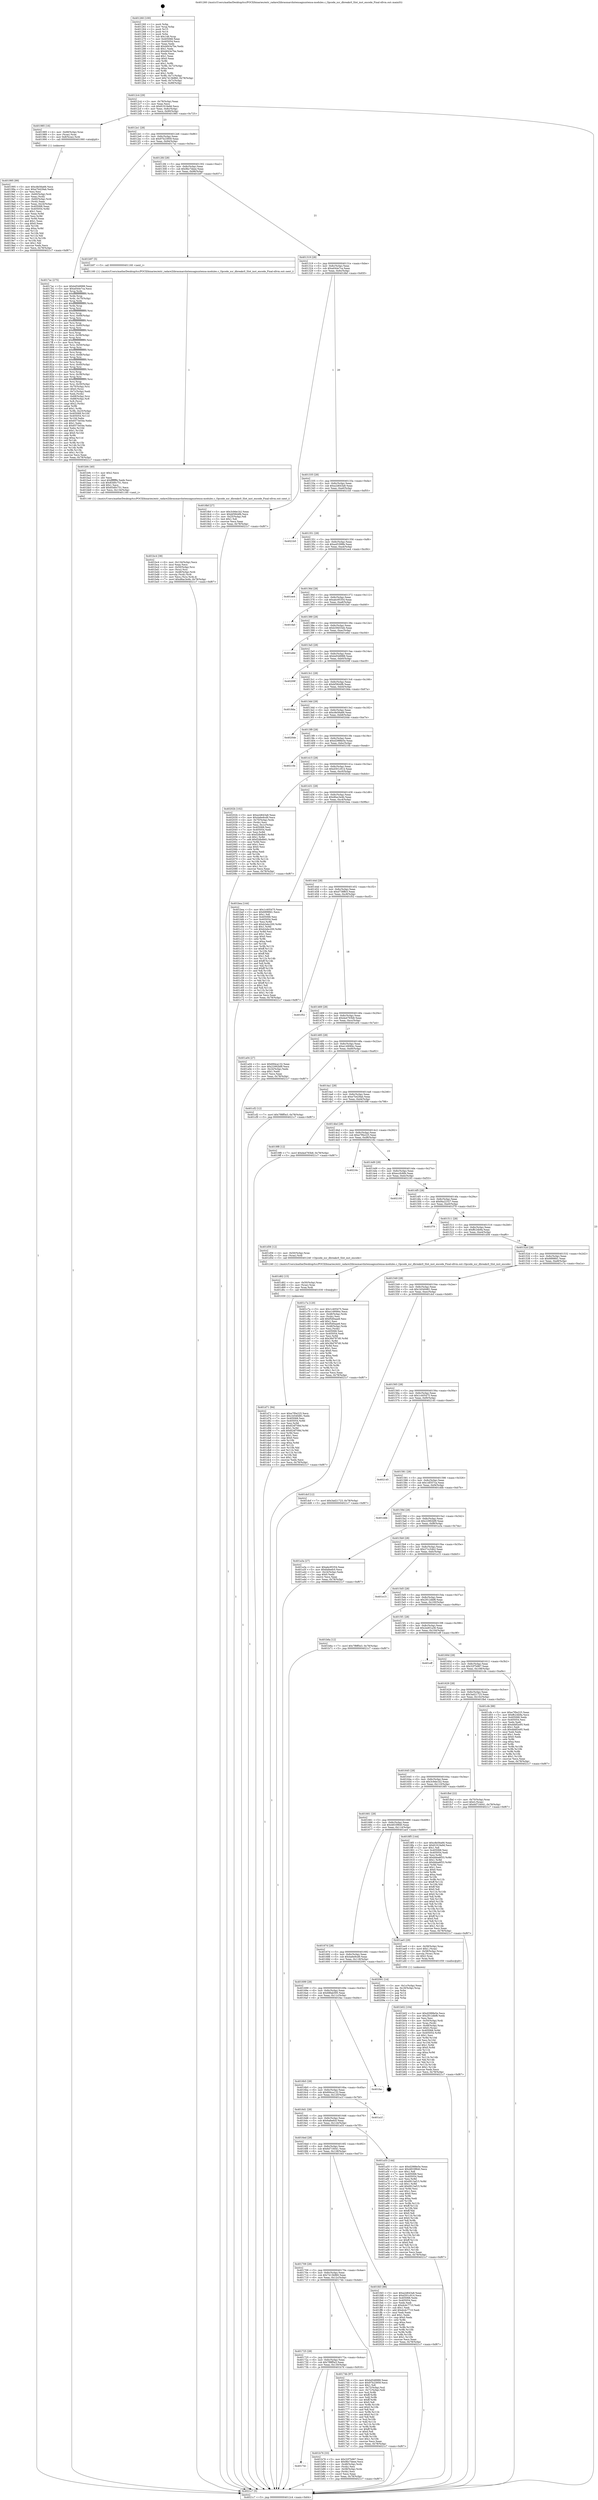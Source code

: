 digraph "0x401260" {
  label = "0x401260 (/mnt/c/Users/mathe/Desktop/tcc/POCII/binaries/extr_radare2librasmarchxtensagnuxtensa-modules.c_Opcode_xsr_dbreakc0_Slot_inst_encode_Final-ollvm.out::main(0))"
  labelloc = "t"
  node[shape=record]

  Entry [label="",width=0.3,height=0.3,shape=circle,fillcolor=black,style=filled]
  "0x4012c4" [label="{
     0x4012c4 [29]\l
     | [instrs]\l
     &nbsp;&nbsp;0x4012c4 \<+3\>: mov -0x78(%rbp),%eax\l
     &nbsp;&nbsp;0x4012c7 \<+2\>: mov %eax,%ecx\l
     &nbsp;&nbsp;0x4012c9 \<+6\>: sub $0x81919a9d,%ecx\l
     &nbsp;&nbsp;0x4012cf \<+6\>: mov %eax,-0x8c(%rbp)\l
     &nbsp;&nbsp;0x4012d5 \<+6\>: mov %ecx,-0x90(%rbp)\l
     &nbsp;&nbsp;0x4012db \<+6\>: je 0000000000401985 \<main+0x725\>\l
  }"]
  "0x401985" [label="{
     0x401985 [16]\l
     | [instrs]\l
     &nbsp;&nbsp;0x401985 \<+4\>: mov -0x68(%rbp),%rax\l
     &nbsp;&nbsp;0x401989 \<+3\>: mov (%rax),%rax\l
     &nbsp;&nbsp;0x40198c \<+4\>: mov 0x8(%rax),%rdi\l
     &nbsp;&nbsp;0x401990 \<+5\>: call 0000000000401060 \<atoi@plt\>\l
     | [calls]\l
     &nbsp;&nbsp;0x401060 \{1\} (unknown)\l
  }"]
  "0x4012e1" [label="{
     0x4012e1 [28]\l
     | [instrs]\l
     &nbsp;&nbsp;0x4012e1 \<+5\>: jmp 00000000004012e6 \<main+0x86\>\l
     &nbsp;&nbsp;0x4012e6 \<+6\>: mov -0x8c(%rbp),%eax\l
     &nbsp;&nbsp;0x4012ec \<+5\>: sub $0x97b23959,%eax\l
     &nbsp;&nbsp;0x4012f1 \<+6\>: mov %eax,-0x94(%rbp)\l
     &nbsp;&nbsp;0x4012f7 \<+6\>: je 00000000004017ac \<main+0x54c\>\l
  }"]
  Exit [label="",width=0.3,height=0.3,shape=circle,fillcolor=black,style=filled,peripheries=2]
  "0x4017ac" [label="{
     0x4017ac [275]\l
     | [instrs]\l
     &nbsp;&nbsp;0x4017ac \<+5\>: mov $0xbd548988,%eax\l
     &nbsp;&nbsp;0x4017b1 \<+5\>: mov $0xa044e7ca,%ecx\l
     &nbsp;&nbsp;0x4017b6 \<+3\>: mov %rsp,%rdx\l
     &nbsp;&nbsp;0x4017b9 \<+4\>: add $0xfffffffffffffff0,%rdx\l
     &nbsp;&nbsp;0x4017bd \<+3\>: mov %rdx,%rsp\l
     &nbsp;&nbsp;0x4017c0 \<+4\>: mov %rdx,-0x70(%rbp)\l
     &nbsp;&nbsp;0x4017c4 \<+3\>: mov %rsp,%rdx\l
     &nbsp;&nbsp;0x4017c7 \<+4\>: add $0xfffffffffffffff0,%rdx\l
     &nbsp;&nbsp;0x4017cb \<+3\>: mov %rdx,%rsp\l
     &nbsp;&nbsp;0x4017ce \<+3\>: mov %rsp,%rsi\l
     &nbsp;&nbsp;0x4017d1 \<+4\>: add $0xfffffffffffffff0,%rsi\l
     &nbsp;&nbsp;0x4017d5 \<+3\>: mov %rsi,%rsp\l
     &nbsp;&nbsp;0x4017d8 \<+4\>: mov %rsi,-0x68(%rbp)\l
     &nbsp;&nbsp;0x4017dc \<+3\>: mov %rsp,%rsi\l
     &nbsp;&nbsp;0x4017df \<+4\>: add $0xfffffffffffffff0,%rsi\l
     &nbsp;&nbsp;0x4017e3 \<+3\>: mov %rsi,%rsp\l
     &nbsp;&nbsp;0x4017e6 \<+4\>: mov %rsi,-0x60(%rbp)\l
     &nbsp;&nbsp;0x4017ea \<+3\>: mov %rsp,%rsi\l
     &nbsp;&nbsp;0x4017ed \<+4\>: add $0xfffffffffffffff0,%rsi\l
     &nbsp;&nbsp;0x4017f1 \<+3\>: mov %rsi,%rsp\l
     &nbsp;&nbsp;0x4017f4 \<+4\>: mov %rsi,-0x58(%rbp)\l
     &nbsp;&nbsp;0x4017f8 \<+3\>: mov %rsp,%rsi\l
     &nbsp;&nbsp;0x4017fb \<+4\>: add $0xfffffffffffffff0,%rsi\l
     &nbsp;&nbsp;0x4017ff \<+3\>: mov %rsi,%rsp\l
     &nbsp;&nbsp;0x401802 \<+4\>: mov %rsi,-0x50(%rbp)\l
     &nbsp;&nbsp;0x401806 \<+3\>: mov %rsp,%rsi\l
     &nbsp;&nbsp;0x401809 \<+4\>: add $0xfffffffffffffff0,%rsi\l
     &nbsp;&nbsp;0x40180d \<+3\>: mov %rsi,%rsp\l
     &nbsp;&nbsp;0x401810 \<+4\>: mov %rsi,-0x48(%rbp)\l
     &nbsp;&nbsp;0x401814 \<+3\>: mov %rsp,%rsi\l
     &nbsp;&nbsp;0x401817 \<+4\>: add $0xfffffffffffffff0,%rsi\l
     &nbsp;&nbsp;0x40181b \<+3\>: mov %rsi,%rsp\l
     &nbsp;&nbsp;0x40181e \<+4\>: mov %rsi,-0x40(%rbp)\l
     &nbsp;&nbsp;0x401822 \<+3\>: mov %rsp,%rsi\l
     &nbsp;&nbsp;0x401825 \<+4\>: add $0xfffffffffffffff0,%rsi\l
     &nbsp;&nbsp;0x401829 \<+3\>: mov %rsi,%rsp\l
     &nbsp;&nbsp;0x40182c \<+4\>: mov %rsi,-0x38(%rbp)\l
     &nbsp;&nbsp;0x401830 \<+3\>: mov %rsp,%rsi\l
     &nbsp;&nbsp;0x401833 \<+4\>: add $0xfffffffffffffff0,%rsi\l
     &nbsp;&nbsp;0x401837 \<+3\>: mov %rsi,%rsp\l
     &nbsp;&nbsp;0x40183a \<+4\>: mov %rsi,-0x30(%rbp)\l
     &nbsp;&nbsp;0x40183e \<+4\>: mov -0x70(%rbp),%rsi\l
     &nbsp;&nbsp;0x401842 \<+6\>: movl $0x0,(%rsi)\l
     &nbsp;&nbsp;0x401848 \<+3\>: mov -0x7c(%rbp),%edi\l
     &nbsp;&nbsp;0x40184b \<+2\>: mov %edi,(%rdx)\l
     &nbsp;&nbsp;0x40184d \<+4\>: mov -0x68(%rbp),%rsi\l
     &nbsp;&nbsp;0x401851 \<+7\>: mov -0x88(%rbp),%r8\l
     &nbsp;&nbsp;0x401858 \<+3\>: mov %r8,(%rsi)\l
     &nbsp;&nbsp;0x40185b \<+3\>: cmpl $0x2,(%rdx)\l
     &nbsp;&nbsp;0x40185e \<+4\>: setne %r9b\l
     &nbsp;&nbsp;0x401862 \<+4\>: and $0x1,%r9b\l
     &nbsp;&nbsp;0x401866 \<+4\>: mov %r9b,-0x25(%rbp)\l
     &nbsp;&nbsp;0x40186a \<+8\>: mov 0x405068,%r10d\l
     &nbsp;&nbsp;0x401872 \<+8\>: mov 0x405054,%r11d\l
     &nbsp;&nbsp;0x40187a \<+3\>: mov %r10d,%ebx\l
     &nbsp;&nbsp;0x40187d \<+6\>: add $0x6573e54e,%ebx\l
     &nbsp;&nbsp;0x401883 \<+3\>: sub $0x1,%ebx\l
     &nbsp;&nbsp;0x401886 \<+6\>: sub $0x6573e54e,%ebx\l
     &nbsp;&nbsp;0x40188c \<+4\>: imul %ebx,%r10d\l
     &nbsp;&nbsp;0x401890 \<+4\>: and $0x1,%r10d\l
     &nbsp;&nbsp;0x401894 \<+4\>: cmp $0x0,%r10d\l
     &nbsp;&nbsp;0x401898 \<+4\>: sete %r9b\l
     &nbsp;&nbsp;0x40189c \<+4\>: cmp $0xa,%r11d\l
     &nbsp;&nbsp;0x4018a0 \<+4\>: setl %r14b\l
     &nbsp;&nbsp;0x4018a4 \<+3\>: mov %r9b,%r15b\l
     &nbsp;&nbsp;0x4018a7 \<+3\>: and %r14b,%r15b\l
     &nbsp;&nbsp;0x4018aa \<+3\>: xor %r14b,%r9b\l
     &nbsp;&nbsp;0x4018ad \<+3\>: or %r9b,%r15b\l
     &nbsp;&nbsp;0x4018b0 \<+4\>: test $0x1,%r15b\l
     &nbsp;&nbsp;0x4018b4 \<+3\>: cmovne %ecx,%eax\l
     &nbsp;&nbsp;0x4018b7 \<+3\>: mov %eax,-0x78(%rbp)\l
     &nbsp;&nbsp;0x4018ba \<+5\>: jmp 00000000004021c7 \<main+0xf67\>\l
  }"]
  "0x4012fd" [label="{
     0x4012fd [28]\l
     | [instrs]\l
     &nbsp;&nbsp;0x4012fd \<+5\>: jmp 0000000000401302 \<main+0xa2\>\l
     &nbsp;&nbsp;0x401302 \<+6\>: mov -0x8c(%rbp),%eax\l
     &nbsp;&nbsp;0x401308 \<+5\>: sub $0x9bc7deee,%eax\l
     &nbsp;&nbsp;0x40130d \<+6\>: mov %eax,-0x98(%rbp)\l
     &nbsp;&nbsp;0x401313 \<+6\>: je 0000000000401b97 \<main+0x937\>\l
  }"]
  "0x401d71" [label="{
     0x401d71 [94]\l
     | [instrs]\l
     &nbsp;&nbsp;0x401d71 \<+5\>: mov $0xe7f0e225,%ecx\l
     &nbsp;&nbsp;0x401d76 \<+5\>: mov $0x1b540d81,%edx\l
     &nbsp;&nbsp;0x401d7b \<+7\>: mov 0x405068,%esi\l
     &nbsp;&nbsp;0x401d82 \<+8\>: mov 0x405054,%r8d\l
     &nbsp;&nbsp;0x401d8a \<+3\>: mov %esi,%r9d\l
     &nbsp;&nbsp;0x401d8d \<+7\>: sub $0x824f708d,%r9d\l
     &nbsp;&nbsp;0x401d94 \<+4\>: sub $0x1,%r9d\l
     &nbsp;&nbsp;0x401d98 \<+7\>: add $0x824f708d,%r9d\l
     &nbsp;&nbsp;0x401d9f \<+4\>: imul %r9d,%esi\l
     &nbsp;&nbsp;0x401da3 \<+3\>: and $0x1,%esi\l
     &nbsp;&nbsp;0x401da6 \<+3\>: cmp $0x0,%esi\l
     &nbsp;&nbsp;0x401da9 \<+4\>: sete %r10b\l
     &nbsp;&nbsp;0x401dad \<+4\>: cmp $0xa,%r8d\l
     &nbsp;&nbsp;0x401db1 \<+4\>: setl %r11b\l
     &nbsp;&nbsp;0x401db5 \<+3\>: mov %r10b,%bl\l
     &nbsp;&nbsp;0x401db8 \<+3\>: and %r11b,%bl\l
     &nbsp;&nbsp;0x401dbb \<+3\>: xor %r11b,%r10b\l
     &nbsp;&nbsp;0x401dbe \<+3\>: or %r10b,%bl\l
     &nbsp;&nbsp;0x401dc1 \<+3\>: test $0x1,%bl\l
     &nbsp;&nbsp;0x401dc4 \<+3\>: cmovne %edx,%ecx\l
     &nbsp;&nbsp;0x401dc7 \<+3\>: mov %ecx,-0x78(%rbp)\l
     &nbsp;&nbsp;0x401dca \<+5\>: jmp 00000000004021c7 \<main+0xf67\>\l
  }"]
  "0x401b97" [label="{
     0x401b97 [5]\l
     | [instrs]\l
     &nbsp;&nbsp;0x401b97 \<+5\>: call 0000000000401160 \<next_i\>\l
     | [calls]\l
     &nbsp;&nbsp;0x401160 \{1\} (/mnt/c/Users/mathe/Desktop/tcc/POCII/binaries/extr_radare2librasmarchxtensagnuxtensa-modules.c_Opcode_xsr_dbreakc0_Slot_inst_encode_Final-ollvm.out::next_i)\l
  }"]
  "0x401319" [label="{
     0x401319 [28]\l
     | [instrs]\l
     &nbsp;&nbsp;0x401319 \<+5\>: jmp 000000000040131e \<main+0xbe\>\l
     &nbsp;&nbsp;0x40131e \<+6\>: mov -0x8c(%rbp),%eax\l
     &nbsp;&nbsp;0x401324 \<+5\>: sub $0xa044e7ca,%eax\l
     &nbsp;&nbsp;0x401329 \<+6\>: mov %eax,-0x9c(%rbp)\l
     &nbsp;&nbsp;0x40132f \<+6\>: je 00000000004018bf \<main+0x65f\>\l
  }"]
  "0x401d62" [label="{
     0x401d62 [15]\l
     | [instrs]\l
     &nbsp;&nbsp;0x401d62 \<+4\>: mov -0x50(%rbp),%rax\l
     &nbsp;&nbsp;0x401d66 \<+3\>: mov (%rax),%rax\l
     &nbsp;&nbsp;0x401d69 \<+3\>: mov %rax,%rdi\l
     &nbsp;&nbsp;0x401d6c \<+5\>: call 0000000000401030 \<free@plt\>\l
     | [calls]\l
     &nbsp;&nbsp;0x401030 \{1\} (unknown)\l
  }"]
  "0x4018bf" [label="{
     0x4018bf [27]\l
     | [instrs]\l
     &nbsp;&nbsp;0x4018bf \<+5\>: mov $0x3c9de1b2,%eax\l
     &nbsp;&nbsp;0x4018c4 \<+5\>: mov $0xbf3844fb,%ecx\l
     &nbsp;&nbsp;0x4018c9 \<+3\>: mov -0x25(%rbp),%dl\l
     &nbsp;&nbsp;0x4018cc \<+3\>: test $0x1,%dl\l
     &nbsp;&nbsp;0x4018cf \<+3\>: cmovne %ecx,%eax\l
     &nbsp;&nbsp;0x4018d2 \<+3\>: mov %eax,-0x78(%rbp)\l
     &nbsp;&nbsp;0x4018d5 \<+5\>: jmp 00000000004021c7 \<main+0xf67\>\l
  }"]
  "0x401335" [label="{
     0x401335 [28]\l
     | [instrs]\l
     &nbsp;&nbsp;0x401335 \<+5\>: jmp 000000000040133a \<main+0xda\>\l
     &nbsp;&nbsp;0x40133a \<+6\>: mov -0x8c(%rbp),%eax\l
     &nbsp;&nbsp;0x401340 \<+5\>: sub $0xa2d643a8,%eax\l
     &nbsp;&nbsp;0x401345 \<+6\>: mov %eax,-0xa0(%rbp)\l
     &nbsp;&nbsp;0x40134b \<+6\>: je 00000000004021b5 \<main+0xf55\>\l
  }"]
  "0x401bc4" [label="{
     0x401bc4 [38]\l
     | [instrs]\l
     &nbsp;&nbsp;0x401bc4 \<+6\>: mov -0x134(%rbp),%ecx\l
     &nbsp;&nbsp;0x401bca \<+3\>: imul %eax,%ecx\l
     &nbsp;&nbsp;0x401bcd \<+4\>: mov -0x50(%rbp),%rsi\l
     &nbsp;&nbsp;0x401bd1 \<+3\>: mov (%rsi),%rsi\l
     &nbsp;&nbsp;0x401bd4 \<+4\>: mov -0x48(%rbp),%rdi\l
     &nbsp;&nbsp;0x401bd8 \<+3\>: movslq (%rdi),%rdi\l
     &nbsp;&nbsp;0x401bdb \<+3\>: mov %ecx,(%rsi,%rdi,4)\l
     &nbsp;&nbsp;0x401bde \<+7\>: movl $0xd6ac3e4b,-0x78(%rbp)\l
     &nbsp;&nbsp;0x401be5 \<+5\>: jmp 00000000004021c7 \<main+0xf67\>\l
  }"]
  "0x4021b5" [label="{
     0x4021b5\l
  }", style=dashed]
  "0x401351" [label="{
     0x401351 [28]\l
     | [instrs]\l
     &nbsp;&nbsp;0x401351 \<+5\>: jmp 0000000000401356 \<main+0xf6\>\l
     &nbsp;&nbsp;0x401356 \<+6\>: mov -0x8c(%rbp),%eax\l
     &nbsp;&nbsp;0x40135c \<+5\>: sub $0xa45398fe,%eax\l
     &nbsp;&nbsp;0x401361 \<+6\>: mov %eax,-0xa4(%rbp)\l
     &nbsp;&nbsp;0x401367 \<+6\>: je 0000000000401ee4 \<main+0xc84\>\l
  }"]
  "0x401b9c" [label="{
     0x401b9c [40]\l
     | [instrs]\l
     &nbsp;&nbsp;0x401b9c \<+5\>: mov $0x2,%ecx\l
     &nbsp;&nbsp;0x401ba1 \<+1\>: cltd\l
     &nbsp;&nbsp;0x401ba2 \<+2\>: idiv %ecx\l
     &nbsp;&nbsp;0x401ba4 \<+6\>: imul $0xfffffffe,%edx,%ecx\l
     &nbsp;&nbsp;0x401baa \<+6\>: sub $0x83d0c751,%ecx\l
     &nbsp;&nbsp;0x401bb0 \<+3\>: add $0x1,%ecx\l
     &nbsp;&nbsp;0x401bb3 \<+6\>: add $0x83d0c751,%ecx\l
     &nbsp;&nbsp;0x401bb9 \<+6\>: mov %ecx,-0x134(%rbp)\l
     &nbsp;&nbsp;0x401bbf \<+5\>: call 0000000000401160 \<next_i\>\l
     | [calls]\l
     &nbsp;&nbsp;0x401160 \{1\} (/mnt/c/Users/mathe/Desktop/tcc/POCII/binaries/extr_radare2librasmarchxtensagnuxtensa-modules.c_Opcode_xsr_dbreakc0_Slot_inst_encode_Final-ollvm.out::next_i)\l
  }"]
  "0x401ee4" [label="{
     0x401ee4\l
  }", style=dashed]
  "0x40136d" [label="{
     0x40136d [28]\l
     | [instrs]\l
     &nbsp;&nbsp;0x40136d \<+5\>: jmp 0000000000401372 \<main+0x112\>\l
     &nbsp;&nbsp;0x401372 \<+6\>: mov -0x8c(%rbp),%eax\l
     &nbsp;&nbsp;0x401378 \<+5\>: sub $0xabc95354,%eax\l
     &nbsp;&nbsp;0x40137d \<+6\>: mov %eax,-0xa8(%rbp)\l
     &nbsp;&nbsp;0x401383 \<+6\>: je 0000000000401fa0 \<main+0xd40\>\l
  }"]
  "0x401741" [label="{
     0x401741\l
  }", style=dashed]
  "0x401fa0" [label="{
     0x401fa0\l
  }", style=dashed]
  "0x401389" [label="{
     0x401389 [28]\l
     | [instrs]\l
     &nbsp;&nbsp;0x401389 \<+5\>: jmp 000000000040138e \<main+0x12e\>\l
     &nbsp;&nbsp;0x40138e \<+6\>: mov -0x8c(%rbp),%eax\l
     &nbsp;&nbsp;0x401394 \<+5\>: sub $0xb30b53eb,%eax\l
     &nbsp;&nbsp;0x401399 \<+6\>: mov %eax,-0xac(%rbp)\l
     &nbsp;&nbsp;0x40139f \<+6\>: je 0000000000401e6d \<main+0xc0d\>\l
  }"]
  "0x401b76" [label="{
     0x401b76 [33]\l
     | [instrs]\l
     &nbsp;&nbsp;0x401b76 \<+5\>: mov $0x32f7b967,%eax\l
     &nbsp;&nbsp;0x401b7b \<+5\>: mov $0x9bc7deee,%ecx\l
     &nbsp;&nbsp;0x401b80 \<+4\>: mov -0x48(%rbp),%rdx\l
     &nbsp;&nbsp;0x401b84 \<+2\>: mov (%rdx),%esi\l
     &nbsp;&nbsp;0x401b86 \<+4\>: mov -0x58(%rbp),%rdx\l
     &nbsp;&nbsp;0x401b8a \<+2\>: cmp (%rdx),%esi\l
     &nbsp;&nbsp;0x401b8c \<+3\>: cmovl %ecx,%eax\l
     &nbsp;&nbsp;0x401b8f \<+3\>: mov %eax,-0x78(%rbp)\l
     &nbsp;&nbsp;0x401b92 \<+5\>: jmp 00000000004021c7 \<main+0xf67\>\l
  }"]
  "0x401e6d" [label="{
     0x401e6d\l
  }", style=dashed]
  "0x4013a5" [label="{
     0x4013a5 [28]\l
     | [instrs]\l
     &nbsp;&nbsp;0x4013a5 \<+5\>: jmp 00000000004013aa \<main+0x14a\>\l
     &nbsp;&nbsp;0x4013aa \<+6\>: mov -0x8c(%rbp),%eax\l
     &nbsp;&nbsp;0x4013b0 \<+5\>: sub $0xbd548988,%eax\l
     &nbsp;&nbsp;0x4013b5 \<+6\>: mov %eax,-0xb0(%rbp)\l
     &nbsp;&nbsp;0x4013bb \<+6\>: je 000000000040209f \<main+0xe3f\>\l
  }"]
  "0x401b02" [label="{
     0x401b02 [104]\l
     | [instrs]\l
     &nbsp;&nbsp;0x401b02 \<+5\>: mov $0xd2988e5e,%ecx\l
     &nbsp;&nbsp;0x401b07 \<+5\>: mov $0x2912dbf8,%edx\l
     &nbsp;&nbsp;0x401b0c \<+2\>: xor %esi,%esi\l
     &nbsp;&nbsp;0x401b0e \<+4\>: mov -0x50(%rbp),%rdi\l
     &nbsp;&nbsp;0x401b12 \<+3\>: mov %rax,(%rdi)\l
     &nbsp;&nbsp;0x401b15 \<+4\>: mov -0x48(%rbp),%rax\l
     &nbsp;&nbsp;0x401b19 \<+6\>: movl $0x0,(%rax)\l
     &nbsp;&nbsp;0x401b1f \<+8\>: mov 0x405068,%r8d\l
     &nbsp;&nbsp;0x401b27 \<+8\>: mov 0x405054,%r9d\l
     &nbsp;&nbsp;0x401b2f \<+3\>: sub $0x1,%esi\l
     &nbsp;&nbsp;0x401b32 \<+3\>: mov %r8d,%r10d\l
     &nbsp;&nbsp;0x401b35 \<+3\>: add %esi,%r10d\l
     &nbsp;&nbsp;0x401b38 \<+4\>: imul %r10d,%r8d\l
     &nbsp;&nbsp;0x401b3c \<+4\>: and $0x1,%r8d\l
     &nbsp;&nbsp;0x401b40 \<+4\>: cmp $0x0,%r8d\l
     &nbsp;&nbsp;0x401b44 \<+4\>: sete %r11b\l
     &nbsp;&nbsp;0x401b48 \<+4\>: cmp $0xa,%r9d\l
     &nbsp;&nbsp;0x401b4c \<+3\>: setl %bl\l
     &nbsp;&nbsp;0x401b4f \<+3\>: mov %r11b,%r14b\l
     &nbsp;&nbsp;0x401b52 \<+3\>: and %bl,%r14b\l
     &nbsp;&nbsp;0x401b55 \<+3\>: xor %bl,%r11b\l
     &nbsp;&nbsp;0x401b58 \<+3\>: or %r11b,%r14b\l
     &nbsp;&nbsp;0x401b5b \<+4\>: test $0x1,%r14b\l
     &nbsp;&nbsp;0x401b5f \<+3\>: cmovne %edx,%ecx\l
     &nbsp;&nbsp;0x401b62 \<+3\>: mov %ecx,-0x78(%rbp)\l
     &nbsp;&nbsp;0x401b65 \<+5\>: jmp 00000000004021c7 \<main+0xf67\>\l
  }"]
  "0x40209f" [label="{
     0x40209f\l
  }", style=dashed]
  "0x4013c1" [label="{
     0x4013c1 [28]\l
     | [instrs]\l
     &nbsp;&nbsp;0x4013c1 \<+5\>: jmp 00000000004013c6 \<main+0x166\>\l
     &nbsp;&nbsp;0x4013c6 \<+6\>: mov -0x8c(%rbp),%eax\l
     &nbsp;&nbsp;0x4013cc \<+5\>: sub $0xbf3844fb,%eax\l
     &nbsp;&nbsp;0x4013d1 \<+6\>: mov %eax,-0xb4(%rbp)\l
     &nbsp;&nbsp;0x4013d7 \<+6\>: je 00000000004018da \<main+0x67a\>\l
  }"]
  "0x401995" [label="{
     0x401995 [99]\l
     | [instrs]\l
     &nbsp;&nbsp;0x401995 \<+5\>: mov $0xc8e56a66,%ecx\l
     &nbsp;&nbsp;0x40199a \<+5\>: mov $0xe7b429ab,%edx\l
     &nbsp;&nbsp;0x40199f \<+2\>: xor %esi,%esi\l
     &nbsp;&nbsp;0x4019a1 \<+4\>: mov -0x60(%rbp),%rdi\l
     &nbsp;&nbsp;0x4019a5 \<+2\>: mov %eax,(%rdi)\l
     &nbsp;&nbsp;0x4019a7 \<+4\>: mov -0x60(%rbp),%rdi\l
     &nbsp;&nbsp;0x4019ab \<+2\>: mov (%rdi),%eax\l
     &nbsp;&nbsp;0x4019ad \<+3\>: mov %eax,-0x24(%rbp)\l
     &nbsp;&nbsp;0x4019b0 \<+7\>: mov 0x405068,%eax\l
     &nbsp;&nbsp;0x4019b7 \<+8\>: mov 0x405054,%r8d\l
     &nbsp;&nbsp;0x4019bf \<+3\>: sub $0x1,%esi\l
     &nbsp;&nbsp;0x4019c2 \<+3\>: mov %eax,%r9d\l
     &nbsp;&nbsp;0x4019c5 \<+3\>: add %esi,%r9d\l
     &nbsp;&nbsp;0x4019c8 \<+4\>: imul %r9d,%eax\l
     &nbsp;&nbsp;0x4019cc \<+3\>: and $0x1,%eax\l
     &nbsp;&nbsp;0x4019cf \<+3\>: cmp $0x0,%eax\l
     &nbsp;&nbsp;0x4019d2 \<+4\>: sete %r10b\l
     &nbsp;&nbsp;0x4019d6 \<+4\>: cmp $0xa,%r8d\l
     &nbsp;&nbsp;0x4019da \<+4\>: setl %r11b\l
     &nbsp;&nbsp;0x4019de \<+3\>: mov %r10b,%bl\l
     &nbsp;&nbsp;0x4019e1 \<+3\>: and %r11b,%bl\l
     &nbsp;&nbsp;0x4019e4 \<+3\>: xor %r11b,%r10b\l
     &nbsp;&nbsp;0x4019e7 \<+3\>: or %r10b,%bl\l
     &nbsp;&nbsp;0x4019ea \<+3\>: test $0x1,%bl\l
     &nbsp;&nbsp;0x4019ed \<+3\>: cmovne %edx,%ecx\l
     &nbsp;&nbsp;0x4019f0 \<+3\>: mov %ecx,-0x78(%rbp)\l
     &nbsp;&nbsp;0x4019f3 \<+5\>: jmp 00000000004021c7 \<main+0xf67\>\l
  }"]
  "0x4018da" [label="{
     0x4018da\l
  }", style=dashed]
  "0x4013dd" [label="{
     0x4013dd [28]\l
     | [instrs]\l
     &nbsp;&nbsp;0x4013dd \<+5\>: jmp 00000000004013e2 \<main+0x182\>\l
     &nbsp;&nbsp;0x4013e2 \<+6\>: mov -0x8c(%rbp),%eax\l
     &nbsp;&nbsp;0x4013e8 \<+5\>: sub $0xc8e56a66,%eax\l
     &nbsp;&nbsp;0x4013ed \<+6\>: mov %eax,-0xb8(%rbp)\l
     &nbsp;&nbsp;0x4013f3 \<+6\>: je 00000000004020de \<main+0xe7e\>\l
  }"]
  "0x401260" [label="{
     0x401260 [100]\l
     | [instrs]\l
     &nbsp;&nbsp;0x401260 \<+1\>: push %rbp\l
     &nbsp;&nbsp;0x401261 \<+3\>: mov %rsp,%rbp\l
     &nbsp;&nbsp;0x401264 \<+2\>: push %r15\l
     &nbsp;&nbsp;0x401266 \<+2\>: push %r14\l
     &nbsp;&nbsp;0x401268 \<+1\>: push %rbx\l
     &nbsp;&nbsp;0x401269 \<+7\>: sub $0x148,%rsp\l
     &nbsp;&nbsp;0x401270 \<+7\>: mov 0x405068,%eax\l
     &nbsp;&nbsp;0x401277 \<+7\>: mov 0x405054,%ecx\l
     &nbsp;&nbsp;0x40127e \<+2\>: mov %eax,%edx\l
     &nbsp;&nbsp;0x401280 \<+6\>: add $0xb843e7be,%edx\l
     &nbsp;&nbsp;0x401286 \<+3\>: sub $0x1,%edx\l
     &nbsp;&nbsp;0x401289 \<+6\>: sub $0xb843e7be,%edx\l
     &nbsp;&nbsp;0x40128f \<+3\>: imul %edx,%eax\l
     &nbsp;&nbsp;0x401292 \<+3\>: and $0x1,%eax\l
     &nbsp;&nbsp;0x401295 \<+3\>: cmp $0x0,%eax\l
     &nbsp;&nbsp;0x401298 \<+4\>: sete %r8b\l
     &nbsp;&nbsp;0x40129c \<+4\>: and $0x1,%r8b\l
     &nbsp;&nbsp;0x4012a0 \<+4\>: mov %r8b,-0x72(%rbp)\l
     &nbsp;&nbsp;0x4012a4 \<+3\>: cmp $0xa,%ecx\l
     &nbsp;&nbsp;0x4012a7 \<+4\>: setl %r8b\l
     &nbsp;&nbsp;0x4012ab \<+4\>: and $0x1,%r8b\l
     &nbsp;&nbsp;0x4012af \<+4\>: mov %r8b,-0x71(%rbp)\l
     &nbsp;&nbsp;0x4012b3 \<+7\>: movl $0x7413b960,-0x78(%rbp)\l
     &nbsp;&nbsp;0x4012ba \<+3\>: mov %edi,-0x7c(%rbp)\l
     &nbsp;&nbsp;0x4012bd \<+7\>: mov %rsi,-0x88(%rbp)\l
  }"]
  "0x4020de" [label="{
     0x4020de\l
  }", style=dashed]
  "0x4013f9" [label="{
     0x4013f9 [28]\l
     | [instrs]\l
     &nbsp;&nbsp;0x4013f9 \<+5\>: jmp 00000000004013fe \<main+0x19e\>\l
     &nbsp;&nbsp;0x4013fe \<+6\>: mov -0x8c(%rbp),%eax\l
     &nbsp;&nbsp;0x401404 \<+5\>: sub $0xd2988e5e,%eax\l
     &nbsp;&nbsp;0x401409 \<+6\>: mov %eax,-0xbc(%rbp)\l
     &nbsp;&nbsp;0x40140f \<+6\>: je 000000000040210b \<main+0xeab\>\l
  }"]
  "0x4021c7" [label="{
     0x4021c7 [5]\l
     | [instrs]\l
     &nbsp;&nbsp;0x4021c7 \<+5\>: jmp 00000000004012c4 \<main+0x64\>\l
  }"]
  "0x40210b" [label="{
     0x40210b\l
  }", style=dashed]
  "0x401415" [label="{
     0x401415 [28]\l
     | [instrs]\l
     &nbsp;&nbsp;0x401415 \<+5\>: jmp 000000000040141a \<main+0x1ba\>\l
     &nbsp;&nbsp;0x40141a \<+6\>: mov -0x8c(%rbp),%eax\l
     &nbsp;&nbsp;0x401420 \<+5\>: sub $0xd301c914,%eax\l
     &nbsp;&nbsp;0x401425 \<+6\>: mov %eax,-0xc0(%rbp)\l
     &nbsp;&nbsp;0x40142b \<+6\>: je 000000000040202b \<main+0xdcb\>\l
  }"]
  "0x401725" [label="{
     0x401725 [28]\l
     | [instrs]\l
     &nbsp;&nbsp;0x401725 \<+5\>: jmp 000000000040172a \<main+0x4ca\>\l
     &nbsp;&nbsp;0x40172a \<+6\>: mov -0x8c(%rbp),%eax\l
     &nbsp;&nbsp;0x401730 \<+5\>: sub $0x7f8ff5e3,%eax\l
     &nbsp;&nbsp;0x401735 \<+6\>: mov %eax,-0x130(%rbp)\l
     &nbsp;&nbsp;0x40173b \<+6\>: je 0000000000401b76 \<main+0x916\>\l
  }"]
  "0x40202b" [label="{
     0x40202b [102]\l
     | [instrs]\l
     &nbsp;&nbsp;0x40202b \<+5\>: mov $0xa2d643a8,%eax\l
     &nbsp;&nbsp;0x402030 \<+5\>: mov $0x4a6e9cd9,%ecx\l
     &nbsp;&nbsp;0x402035 \<+4\>: mov -0x70(%rbp),%rdx\l
     &nbsp;&nbsp;0x402039 \<+2\>: mov (%rdx),%esi\l
     &nbsp;&nbsp;0x40203b \<+3\>: mov %esi,-0x1c(%rbp)\l
     &nbsp;&nbsp;0x40203e \<+7\>: mov 0x405068,%esi\l
     &nbsp;&nbsp;0x402045 \<+7\>: mov 0x405054,%edi\l
     &nbsp;&nbsp;0x40204c \<+3\>: mov %esi,%r8d\l
     &nbsp;&nbsp;0x40204f \<+7\>: sub $0xf2dbdb61,%r8d\l
     &nbsp;&nbsp;0x402056 \<+4\>: sub $0x1,%r8d\l
     &nbsp;&nbsp;0x40205a \<+7\>: add $0xf2dbdb61,%r8d\l
     &nbsp;&nbsp;0x402061 \<+4\>: imul %r8d,%esi\l
     &nbsp;&nbsp;0x402065 \<+3\>: and $0x1,%esi\l
     &nbsp;&nbsp;0x402068 \<+3\>: cmp $0x0,%esi\l
     &nbsp;&nbsp;0x40206b \<+4\>: sete %r9b\l
     &nbsp;&nbsp;0x40206f \<+3\>: cmp $0xa,%edi\l
     &nbsp;&nbsp;0x402072 \<+4\>: setl %r10b\l
     &nbsp;&nbsp;0x402076 \<+3\>: mov %r9b,%r11b\l
     &nbsp;&nbsp;0x402079 \<+3\>: and %r10b,%r11b\l
     &nbsp;&nbsp;0x40207c \<+3\>: xor %r10b,%r9b\l
     &nbsp;&nbsp;0x40207f \<+3\>: or %r9b,%r11b\l
     &nbsp;&nbsp;0x402082 \<+4\>: test $0x1,%r11b\l
     &nbsp;&nbsp;0x402086 \<+3\>: cmovne %ecx,%eax\l
     &nbsp;&nbsp;0x402089 \<+3\>: mov %eax,-0x78(%rbp)\l
     &nbsp;&nbsp;0x40208c \<+5\>: jmp 00000000004021c7 \<main+0xf67\>\l
  }"]
  "0x401431" [label="{
     0x401431 [28]\l
     | [instrs]\l
     &nbsp;&nbsp;0x401431 \<+5\>: jmp 0000000000401436 \<main+0x1d6\>\l
     &nbsp;&nbsp;0x401436 \<+6\>: mov -0x8c(%rbp),%eax\l
     &nbsp;&nbsp;0x40143c \<+5\>: sub $0xd6ac3e4b,%eax\l
     &nbsp;&nbsp;0x401441 \<+6\>: mov %eax,-0xc4(%rbp)\l
     &nbsp;&nbsp;0x401447 \<+6\>: je 0000000000401bea \<main+0x98a\>\l
  }"]
  "0x40174b" [label="{
     0x40174b [97]\l
     | [instrs]\l
     &nbsp;&nbsp;0x40174b \<+5\>: mov $0xbd548988,%eax\l
     &nbsp;&nbsp;0x401750 \<+5\>: mov $0x97b23959,%ecx\l
     &nbsp;&nbsp;0x401755 \<+2\>: mov $0x1,%dl\l
     &nbsp;&nbsp;0x401757 \<+4\>: mov -0x72(%rbp),%sil\l
     &nbsp;&nbsp;0x40175b \<+4\>: mov -0x71(%rbp),%dil\l
     &nbsp;&nbsp;0x40175f \<+3\>: mov %sil,%r8b\l
     &nbsp;&nbsp;0x401762 \<+4\>: xor $0xff,%r8b\l
     &nbsp;&nbsp;0x401766 \<+3\>: mov %dil,%r9b\l
     &nbsp;&nbsp;0x401769 \<+4\>: xor $0xff,%r9b\l
     &nbsp;&nbsp;0x40176d \<+3\>: xor $0x0,%dl\l
     &nbsp;&nbsp;0x401770 \<+3\>: mov %r8b,%r10b\l
     &nbsp;&nbsp;0x401773 \<+4\>: and $0x0,%r10b\l
     &nbsp;&nbsp;0x401777 \<+3\>: and %dl,%sil\l
     &nbsp;&nbsp;0x40177a \<+3\>: mov %r9b,%r11b\l
     &nbsp;&nbsp;0x40177d \<+4\>: and $0x0,%r11b\l
     &nbsp;&nbsp;0x401781 \<+3\>: and %dl,%dil\l
     &nbsp;&nbsp;0x401784 \<+3\>: or %sil,%r10b\l
     &nbsp;&nbsp;0x401787 \<+3\>: or %dil,%r11b\l
     &nbsp;&nbsp;0x40178a \<+3\>: xor %r11b,%r10b\l
     &nbsp;&nbsp;0x40178d \<+3\>: or %r9b,%r8b\l
     &nbsp;&nbsp;0x401790 \<+4\>: xor $0xff,%r8b\l
     &nbsp;&nbsp;0x401794 \<+3\>: or $0x0,%dl\l
     &nbsp;&nbsp;0x401797 \<+3\>: and %dl,%r8b\l
     &nbsp;&nbsp;0x40179a \<+3\>: or %r8b,%r10b\l
     &nbsp;&nbsp;0x40179d \<+4\>: test $0x1,%r10b\l
     &nbsp;&nbsp;0x4017a1 \<+3\>: cmovne %ecx,%eax\l
     &nbsp;&nbsp;0x4017a4 \<+3\>: mov %eax,-0x78(%rbp)\l
     &nbsp;&nbsp;0x4017a7 \<+5\>: jmp 00000000004021c7 \<main+0xf67\>\l
  }"]
  "0x401bea" [label="{
     0x401bea [144]\l
     | [instrs]\l
     &nbsp;&nbsp;0x401bea \<+5\>: mov $0x1c405475,%eax\l
     &nbsp;&nbsp;0x401bef \<+5\>: mov $0x6899fd1,%ecx\l
     &nbsp;&nbsp;0x401bf4 \<+2\>: mov $0x1,%dl\l
     &nbsp;&nbsp;0x401bf6 \<+7\>: mov 0x405068,%esi\l
     &nbsp;&nbsp;0x401bfd \<+7\>: mov 0x405054,%edi\l
     &nbsp;&nbsp;0x401c04 \<+3\>: mov %esi,%r8d\l
     &nbsp;&nbsp;0x401c07 \<+7\>: add $0xb2ebc200,%r8d\l
     &nbsp;&nbsp;0x401c0e \<+4\>: sub $0x1,%r8d\l
     &nbsp;&nbsp;0x401c12 \<+7\>: sub $0xb2ebc200,%r8d\l
     &nbsp;&nbsp;0x401c19 \<+4\>: imul %r8d,%esi\l
     &nbsp;&nbsp;0x401c1d \<+3\>: and $0x1,%esi\l
     &nbsp;&nbsp;0x401c20 \<+3\>: cmp $0x0,%esi\l
     &nbsp;&nbsp;0x401c23 \<+4\>: sete %r9b\l
     &nbsp;&nbsp;0x401c27 \<+3\>: cmp $0xa,%edi\l
     &nbsp;&nbsp;0x401c2a \<+4\>: setl %r10b\l
     &nbsp;&nbsp;0x401c2e \<+3\>: mov %r9b,%r11b\l
     &nbsp;&nbsp;0x401c31 \<+4\>: xor $0xff,%r11b\l
     &nbsp;&nbsp;0x401c35 \<+3\>: mov %r10b,%bl\l
     &nbsp;&nbsp;0x401c38 \<+3\>: xor $0xff,%bl\l
     &nbsp;&nbsp;0x401c3b \<+3\>: xor $0x1,%dl\l
     &nbsp;&nbsp;0x401c3e \<+3\>: mov %r11b,%r14b\l
     &nbsp;&nbsp;0x401c41 \<+4\>: and $0xff,%r14b\l
     &nbsp;&nbsp;0x401c45 \<+3\>: and %dl,%r9b\l
     &nbsp;&nbsp;0x401c48 \<+3\>: mov %bl,%r15b\l
     &nbsp;&nbsp;0x401c4b \<+4\>: and $0xff,%r15b\l
     &nbsp;&nbsp;0x401c4f \<+3\>: and %dl,%r10b\l
     &nbsp;&nbsp;0x401c52 \<+3\>: or %r9b,%r14b\l
     &nbsp;&nbsp;0x401c55 \<+3\>: or %r10b,%r15b\l
     &nbsp;&nbsp;0x401c58 \<+3\>: xor %r15b,%r14b\l
     &nbsp;&nbsp;0x401c5b \<+3\>: or %bl,%r11b\l
     &nbsp;&nbsp;0x401c5e \<+4\>: xor $0xff,%r11b\l
     &nbsp;&nbsp;0x401c62 \<+3\>: or $0x1,%dl\l
     &nbsp;&nbsp;0x401c65 \<+3\>: and %dl,%r11b\l
     &nbsp;&nbsp;0x401c68 \<+3\>: or %r11b,%r14b\l
     &nbsp;&nbsp;0x401c6b \<+4\>: test $0x1,%r14b\l
     &nbsp;&nbsp;0x401c6f \<+3\>: cmovne %ecx,%eax\l
     &nbsp;&nbsp;0x401c72 \<+3\>: mov %eax,-0x78(%rbp)\l
     &nbsp;&nbsp;0x401c75 \<+5\>: jmp 00000000004021c7 \<main+0xf67\>\l
  }"]
  "0x40144d" [label="{
     0x40144d [28]\l
     | [instrs]\l
     &nbsp;&nbsp;0x40144d \<+5\>: jmp 0000000000401452 \<main+0x1f2\>\l
     &nbsp;&nbsp;0x401452 \<+6\>: mov -0x8c(%rbp),%eax\l
     &nbsp;&nbsp;0x401458 \<+5\>: sub $0xd738ffc5,%eax\l
     &nbsp;&nbsp;0x40145d \<+6\>: mov %eax,-0xc8(%rbp)\l
     &nbsp;&nbsp;0x401463 \<+6\>: je 0000000000401f52 \<main+0xcf2\>\l
  }"]
  "0x401709" [label="{
     0x401709 [28]\l
     | [instrs]\l
     &nbsp;&nbsp;0x401709 \<+5\>: jmp 000000000040170e \<main+0x4ae\>\l
     &nbsp;&nbsp;0x40170e \<+6\>: mov -0x8c(%rbp),%eax\l
     &nbsp;&nbsp;0x401714 \<+5\>: sub $0x7413b960,%eax\l
     &nbsp;&nbsp;0x401719 \<+6\>: mov %eax,-0x12c(%rbp)\l
     &nbsp;&nbsp;0x40171f \<+6\>: je 000000000040174b \<main+0x4eb\>\l
  }"]
  "0x401f52" [label="{
     0x401f52\l
  }", style=dashed]
  "0x401469" [label="{
     0x401469 [28]\l
     | [instrs]\l
     &nbsp;&nbsp;0x401469 \<+5\>: jmp 000000000040146e \<main+0x20e\>\l
     &nbsp;&nbsp;0x40146e \<+6\>: mov -0x8c(%rbp),%eax\l
     &nbsp;&nbsp;0x401474 \<+5\>: sub $0xda4793b8,%eax\l
     &nbsp;&nbsp;0x401479 \<+6\>: mov %eax,-0xcc(%rbp)\l
     &nbsp;&nbsp;0x40147f \<+6\>: je 0000000000401a04 \<main+0x7a4\>\l
  }"]
  "0x401fd3" [label="{
     0x401fd3 [88]\l
     | [instrs]\l
     &nbsp;&nbsp;0x401fd3 \<+5\>: mov $0xa2d643a8,%eax\l
     &nbsp;&nbsp;0x401fd8 \<+5\>: mov $0xd301c914,%ecx\l
     &nbsp;&nbsp;0x401fdd \<+7\>: mov 0x405068,%edx\l
     &nbsp;&nbsp;0x401fe4 \<+7\>: mov 0x405054,%esi\l
     &nbsp;&nbsp;0x401feb \<+2\>: mov %edx,%edi\l
     &nbsp;&nbsp;0x401fed \<+6\>: sub $0xdcdc7710,%edi\l
     &nbsp;&nbsp;0x401ff3 \<+3\>: sub $0x1,%edi\l
     &nbsp;&nbsp;0x401ff6 \<+6\>: add $0xdcdc7710,%edi\l
     &nbsp;&nbsp;0x401ffc \<+3\>: imul %edi,%edx\l
     &nbsp;&nbsp;0x401fff \<+3\>: and $0x1,%edx\l
     &nbsp;&nbsp;0x402002 \<+3\>: cmp $0x0,%edx\l
     &nbsp;&nbsp;0x402005 \<+4\>: sete %r8b\l
     &nbsp;&nbsp;0x402009 \<+3\>: cmp $0xa,%esi\l
     &nbsp;&nbsp;0x40200c \<+4\>: setl %r9b\l
     &nbsp;&nbsp;0x402010 \<+3\>: mov %r8b,%r10b\l
     &nbsp;&nbsp;0x402013 \<+3\>: and %r9b,%r10b\l
     &nbsp;&nbsp;0x402016 \<+3\>: xor %r9b,%r8b\l
     &nbsp;&nbsp;0x402019 \<+3\>: or %r8b,%r10b\l
     &nbsp;&nbsp;0x40201c \<+4\>: test $0x1,%r10b\l
     &nbsp;&nbsp;0x402020 \<+3\>: cmovne %ecx,%eax\l
     &nbsp;&nbsp;0x402023 \<+3\>: mov %eax,-0x78(%rbp)\l
     &nbsp;&nbsp;0x402026 \<+5\>: jmp 00000000004021c7 \<main+0xf67\>\l
  }"]
  "0x401a04" [label="{
     0x401a04 [27]\l
     | [instrs]\l
     &nbsp;&nbsp;0x401a04 \<+5\>: mov $0x694ca132,%eax\l
     &nbsp;&nbsp;0x401a09 \<+5\>: mov $0x22992bf9,%ecx\l
     &nbsp;&nbsp;0x401a0e \<+3\>: mov -0x24(%rbp),%edx\l
     &nbsp;&nbsp;0x401a11 \<+3\>: cmp $0x1,%edx\l
     &nbsp;&nbsp;0x401a14 \<+3\>: cmovl %ecx,%eax\l
     &nbsp;&nbsp;0x401a17 \<+3\>: mov %eax,-0x78(%rbp)\l
     &nbsp;&nbsp;0x401a1a \<+5\>: jmp 00000000004021c7 \<main+0xf67\>\l
  }"]
  "0x401485" [label="{
     0x401485 [28]\l
     | [instrs]\l
     &nbsp;&nbsp;0x401485 \<+5\>: jmp 000000000040148a \<main+0x22a\>\l
     &nbsp;&nbsp;0x40148a \<+6\>: mov -0x8c(%rbp),%eax\l
     &nbsp;&nbsp;0x401490 \<+5\>: sub $0xe149084c,%eax\l
     &nbsp;&nbsp;0x401495 \<+6\>: mov %eax,-0xd0(%rbp)\l
     &nbsp;&nbsp;0x40149b \<+6\>: je 0000000000401cf2 \<main+0xa92\>\l
  }"]
  "0x4016ed" [label="{
     0x4016ed [28]\l
     | [instrs]\l
     &nbsp;&nbsp;0x4016ed \<+5\>: jmp 00000000004016f2 \<main+0x492\>\l
     &nbsp;&nbsp;0x4016f2 \<+6\>: mov -0x8c(%rbp),%eax\l
     &nbsp;&nbsp;0x4016f8 \<+5\>: sub $0x6d716041,%eax\l
     &nbsp;&nbsp;0x4016fd \<+6\>: mov %eax,-0x128(%rbp)\l
     &nbsp;&nbsp;0x401703 \<+6\>: je 0000000000401fd3 \<main+0xd73\>\l
  }"]
  "0x401cf2" [label="{
     0x401cf2 [12]\l
     | [instrs]\l
     &nbsp;&nbsp;0x401cf2 \<+7\>: movl $0x7f8ff5e3,-0x78(%rbp)\l
     &nbsp;&nbsp;0x401cf9 \<+5\>: jmp 00000000004021c7 \<main+0xf67\>\l
  }"]
  "0x4014a1" [label="{
     0x4014a1 [28]\l
     | [instrs]\l
     &nbsp;&nbsp;0x4014a1 \<+5\>: jmp 00000000004014a6 \<main+0x246\>\l
     &nbsp;&nbsp;0x4014a6 \<+6\>: mov -0x8c(%rbp),%eax\l
     &nbsp;&nbsp;0x4014ac \<+5\>: sub $0xe7b429ab,%eax\l
     &nbsp;&nbsp;0x4014b1 \<+6\>: mov %eax,-0xd4(%rbp)\l
     &nbsp;&nbsp;0x4014b7 \<+6\>: je 00000000004019f8 \<main+0x798\>\l
  }"]
  "0x401a55" [label="{
     0x401a55 [144]\l
     | [instrs]\l
     &nbsp;&nbsp;0x401a55 \<+5\>: mov $0xd2988e5e,%eax\l
     &nbsp;&nbsp;0x401a5a \<+5\>: mov $0x4833f840,%ecx\l
     &nbsp;&nbsp;0x401a5f \<+2\>: mov $0x1,%dl\l
     &nbsp;&nbsp;0x401a61 \<+7\>: mov 0x405068,%esi\l
     &nbsp;&nbsp;0x401a68 \<+7\>: mov 0x405054,%edi\l
     &nbsp;&nbsp;0x401a6f \<+3\>: mov %esi,%r8d\l
     &nbsp;&nbsp;0x401a72 \<+7\>: sub $0x6913af15,%r8d\l
     &nbsp;&nbsp;0x401a79 \<+4\>: sub $0x1,%r8d\l
     &nbsp;&nbsp;0x401a7d \<+7\>: add $0x6913af15,%r8d\l
     &nbsp;&nbsp;0x401a84 \<+4\>: imul %r8d,%esi\l
     &nbsp;&nbsp;0x401a88 \<+3\>: and $0x1,%esi\l
     &nbsp;&nbsp;0x401a8b \<+3\>: cmp $0x0,%esi\l
     &nbsp;&nbsp;0x401a8e \<+4\>: sete %r9b\l
     &nbsp;&nbsp;0x401a92 \<+3\>: cmp $0xa,%edi\l
     &nbsp;&nbsp;0x401a95 \<+4\>: setl %r10b\l
     &nbsp;&nbsp;0x401a99 \<+3\>: mov %r9b,%r11b\l
     &nbsp;&nbsp;0x401a9c \<+4\>: xor $0xff,%r11b\l
     &nbsp;&nbsp;0x401aa0 \<+3\>: mov %r10b,%bl\l
     &nbsp;&nbsp;0x401aa3 \<+3\>: xor $0xff,%bl\l
     &nbsp;&nbsp;0x401aa6 \<+3\>: xor $0x0,%dl\l
     &nbsp;&nbsp;0x401aa9 \<+3\>: mov %r11b,%r14b\l
     &nbsp;&nbsp;0x401aac \<+4\>: and $0x0,%r14b\l
     &nbsp;&nbsp;0x401ab0 \<+3\>: and %dl,%r9b\l
     &nbsp;&nbsp;0x401ab3 \<+3\>: mov %bl,%r15b\l
     &nbsp;&nbsp;0x401ab6 \<+4\>: and $0x0,%r15b\l
     &nbsp;&nbsp;0x401aba \<+3\>: and %dl,%r10b\l
     &nbsp;&nbsp;0x401abd \<+3\>: or %r9b,%r14b\l
     &nbsp;&nbsp;0x401ac0 \<+3\>: or %r10b,%r15b\l
     &nbsp;&nbsp;0x401ac3 \<+3\>: xor %r15b,%r14b\l
     &nbsp;&nbsp;0x401ac6 \<+3\>: or %bl,%r11b\l
     &nbsp;&nbsp;0x401ac9 \<+4\>: xor $0xff,%r11b\l
     &nbsp;&nbsp;0x401acd \<+3\>: or $0x0,%dl\l
     &nbsp;&nbsp;0x401ad0 \<+3\>: and %dl,%r11b\l
     &nbsp;&nbsp;0x401ad3 \<+3\>: or %r11b,%r14b\l
     &nbsp;&nbsp;0x401ad6 \<+4\>: test $0x1,%r14b\l
     &nbsp;&nbsp;0x401ada \<+3\>: cmovne %ecx,%eax\l
     &nbsp;&nbsp;0x401add \<+3\>: mov %eax,-0x78(%rbp)\l
     &nbsp;&nbsp;0x401ae0 \<+5\>: jmp 00000000004021c7 \<main+0xf67\>\l
  }"]
  "0x4019f8" [label="{
     0x4019f8 [12]\l
     | [instrs]\l
     &nbsp;&nbsp;0x4019f8 \<+7\>: movl $0xda4793b8,-0x78(%rbp)\l
     &nbsp;&nbsp;0x4019ff \<+5\>: jmp 00000000004021c7 \<main+0xf67\>\l
  }"]
  "0x4014bd" [label="{
     0x4014bd [28]\l
     | [instrs]\l
     &nbsp;&nbsp;0x4014bd \<+5\>: jmp 00000000004014c2 \<main+0x262\>\l
     &nbsp;&nbsp;0x4014c2 \<+6\>: mov -0x8c(%rbp),%eax\l
     &nbsp;&nbsp;0x4014c8 \<+5\>: sub $0xe7f0e225,%eax\l
     &nbsp;&nbsp;0x4014cd \<+6\>: mov %eax,-0xd8(%rbp)\l
     &nbsp;&nbsp;0x4014d3 \<+6\>: je 000000000040216c \<main+0xf0c\>\l
  }"]
  "0x4016d1" [label="{
     0x4016d1 [28]\l
     | [instrs]\l
     &nbsp;&nbsp;0x4016d1 \<+5\>: jmp 00000000004016d6 \<main+0x476\>\l
     &nbsp;&nbsp;0x4016d6 \<+6\>: mov -0x8c(%rbp),%eax\l
     &nbsp;&nbsp;0x4016dc \<+5\>: sub $0x6afeefc0,%eax\l
     &nbsp;&nbsp;0x4016e1 \<+6\>: mov %eax,-0x124(%rbp)\l
     &nbsp;&nbsp;0x4016e7 \<+6\>: je 0000000000401a55 \<main+0x7f5\>\l
  }"]
  "0x40216c" [label="{
     0x40216c\l
  }", style=dashed]
  "0x4014d9" [label="{
     0x4014d9 [28]\l
     | [instrs]\l
     &nbsp;&nbsp;0x4014d9 \<+5\>: jmp 00000000004014de \<main+0x27e\>\l
     &nbsp;&nbsp;0x4014de \<+6\>: mov -0x8c(%rbp),%eax\l
     &nbsp;&nbsp;0x4014e4 \<+5\>: sub $0xeccfc66b,%eax\l
     &nbsp;&nbsp;0x4014e9 \<+6\>: mov %eax,-0xdc(%rbp)\l
     &nbsp;&nbsp;0x4014ef \<+6\>: je 0000000000402193 \<main+0xf33\>\l
  }"]
  "0x401a1f" [label="{
     0x401a1f\l
  }", style=dashed]
  "0x402193" [label="{
     0x402193\l
  }", style=dashed]
  "0x4014f5" [label="{
     0x4014f5 [28]\l
     | [instrs]\l
     &nbsp;&nbsp;0x4014f5 \<+5\>: jmp 00000000004014fa \<main+0x29a\>\l
     &nbsp;&nbsp;0x4014fa \<+6\>: mov -0x8c(%rbp),%eax\l
     &nbsp;&nbsp;0x401500 \<+5\>: sub $0xf4a22327,%eax\l
     &nbsp;&nbsp;0x401505 \<+6\>: mov %eax,-0xe0(%rbp)\l
     &nbsp;&nbsp;0x40150b \<+6\>: je 0000000000401f79 \<main+0xd19\>\l
  }"]
  "0x4016b5" [label="{
     0x4016b5 [28]\l
     | [instrs]\l
     &nbsp;&nbsp;0x4016b5 \<+5\>: jmp 00000000004016ba \<main+0x45a\>\l
     &nbsp;&nbsp;0x4016ba \<+6\>: mov -0x8c(%rbp),%eax\l
     &nbsp;&nbsp;0x4016c0 \<+5\>: sub $0x694ca132,%eax\l
     &nbsp;&nbsp;0x4016c5 \<+6\>: mov %eax,-0x120(%rbp)\l
     &nbsp;&nbsp;0x4016cb \<+6\>: je 0000000000401a1f \<main+0x7bf\>\l
  }"]
  "0x401f79" [label="{
     0x401f79\l
  }", style=dashed]
  "0x401511" [label="{
     0x401511 [28]\l
     | [instrs]\l
     &nbsp;&nbsp;0x401511 \<+5\>: jmp 0000000000401516 \<main+0x2b6\>\l
     &nbsp;&nbsp;0x401516 \<+6\>: mov -0x8c(%rbp),%eax\l
     &nbsp;&nbsp;0x40151c \<+5\>: sub $0xffc24b9a,%eax\l
     &nbsp;&nbsp;0x401521 \<+6\>: mov %eax,-0xe4(%rbp)\l
     &nbsp;&nbsp;0x401527 \<+6\>: je 0000000000401d56 \<main+0xaf6\>\l
  }"]
  "0x401fac" [label="{
     0x401fac\l
  }", style=dashed]
  "0x401d56" [label="{
     0x401d56 [12]\l
     | [instrs]\l
     &nbsp;&nbsp;0x401d56 \<+4\>: mov -0x50(%rbp),%rax\l
     &nbsp;&nbsp;0x401d5a \<+3\>: mov (%rax),%rdi\l
     &nbsp;&nbsp;0x401d5d \<+5\>: call 0000000000401240 \<Opcode_xsr_dbreakc0_Slot_inst_encode\>\l
     | [calls]\l
     &nbsp;&nbsp;0x401240 \{1\} (/mnt/c/Users/mathe/Desktop/tcc/POCII/binaries/extr_radare2librasmarchxtensagnuxtensa-modules.c_Opcode_xsr_dbreakc0_Slot_inst_encode_Final-ollvm.out::Opcode_xsr_dbreakc0_Slot_inst_encode)\l
  }"]
  "0x40152d" [label="{
     0x40152d [28]\l
     | [instrs]\l
     &nbsp;&nbsp;0x40152d \<+5\>: jmp 0000000000401532 \<main+0x2d2\>\l
     &nbsp;&nbsp;0x401532 \<+6\>: mov -0x8c(%rbp),%eax\l
     &nbsp;&nbsp;0x401538 \<+5\>: sub $0x6899fd1,%eax\l
     &nbsp;&nbsp;0x40153d \<+6\>: mov %eax,-0xe8(%rbp)\l
     &nbsp;&nbsp;0x401543 \<+6\>: je 0000000000401c7a \<main+0xa1a\>\l
  }"]
  "0x401699" [label="{
     0x401699 [28]\l
     | [instrs]\l
     &nbsp;&nbsp;0x401699 \<+5\>: jmp 000000000040169e \<main+0x43e\>\l
     &nbsp;&nbsp;0x40169e \<+6\>: mov -0x8c(%rbp),%eax\l
     &nbsp;&nbsp;0x4016a4 \<+5\>: sub $0x68fab595,%eax\l
     &nbsp;&nbsp;0x4016a9 \<+6\>: mov %eax,-0x11c(%rbp)\l
     &nbsp;&nbsp;0x4016af \<+6\>: je 0000000000401fac \<main+0xd4c\>\l
  }"]
  "0x401c7a" [label="{
     0x401c7a [120]\l
     | [instrs]\l
     &nbsp;&nbsp;0x401c7a \<+5\>: mov $0x1c405475,%eax\l
     &nbsp;&nbsp;0x401c7f \<+5\>: mov $0xe149084c,%ecx\l
     &nbsp;&nbsp;0x401c84 \<+4\>: mov -0x48(%rbp),%rdx\l
     &nbsp;&nbsp;0x401c88 \<+2\>: mov (%rdx),%esi\l
     &nbsp;&nbsp;0x401c8a \<+6\>: add $0xf5d0aae8,%esi\l
     &nbsp;&nbsp;0x401c90 \<+3\>: add $0x1,%esi\l
     &nbsp;&nbsp;0x401c93 \<+6\>: sub $0xf5d0aae8,%esi\l
     &nbsp;&nbsp;0x401c99 \<+4\>: mov -0x48(%rbp),%rdx\l
     &nbsp;&nbsp;0x401c9d \<+2\>: mov %esi,(%rdx)\l
     &nbsp;&nbsp;0x401c9f \<+7\>: mov 0x405068,%esi\l
     &nbsp;&nbsp;0x401ca6 \<+7\>: mov 0x405054,%edi\l
     &nbsp;&nbsp;0x401cad \<+3\>: mov %esi,%r8d\l
     &nbsp;&nbsp;0x401cb0 \<+7\>: sub $0x36d787d0,%r8d\l
     &nbsp;&nbsp;0x401cb7 \<+4\>: sub $0x1,%r8d\l
     &nbsp;&nbsp;0x401cbb \<+7\>: add $0x36d787d0,%r8d\l
     &nbsp;&nbsp;0x401cc2 \<+4\>: imul %r8d,%esi\l
     &nbsp;&nbsp;0x401cc6 \<+3\>: and $0x1,%esi\l
     &nbsp;&nbsp;0x401cc9 \<+3\>: cmp $0x0,%esi\l
     &nbsp;&nbsp;0x401ccc \<+4\>: sete %r9b\l
     &nbsp;&nbsp;0x401cd0 \<+3\>: cmp $0xa,%edi\l
     &nbsp;&nbsp;0x401cd3 \<+4\>: setl %r10b\l
     &nbsp;&nbsp;0x401cd7 \<+3\>: mov %r9b,%r11b\l
     &nbsp;&nbsp;0x401cda \<+3\>: and %r10b,%r11b\l
     &nbsp;&nbsp;0x401cdd \<+3\>: xor %r10b,%r9b\l
     &nbsp;&nbsp;0x401ce0 \<+3\>: or %r9b,%r11b\l
     &nbsp;&nbsp;0x401ce3 \<+4\>: test $0x1,%r11b\l
     &nbsp;&nbsp;0x401ce7 \<+3\>: cmovne %ecx,%eax\l
     &nbsp;&nbsp;0x401cea \<+3\>: mov %eax,-0x78(%rbp)\l
     &nbsp;&nbsp;0x401ced \<+5\>: jmp 00000000004021c7 \<main+0xf67\>\l
  }"]
  "0x401549" [label="{
     0x401549 [28]\l
     | [instrs]\l
     &nbsp;&nbsp;0x401549 \<+5\>: jmp 000000000040154e \<main+0x2ee\>\l
     &nbsp;&nbsp;0x40154e \<+6\>: mov -0x8c(%rbp),%eax\l
     &nbsp;&nbsp;0x401554 \<+5\>: sub $0x1b540d81,%eax\l
     &nbsp;&nbsp;0x401559 \<+6\>: mov %eax,-0xec(%rbp)\l
     &nbsp;&nbsp;0x40155f \<+6\>: je 0000000000401dcf \<main+0xb6f\>\l
  }"]
  "0x402091" [label="{
     0x402091 [14]\l
     | [instrs]\l
     &nbsp;&nbsp;0x402091 \<+3\>: mov -0x1c(%rbp),%eax\l
     &nbsp;&nbsp;0x402094 \<+4\>: lea -0x18(%rbp),%rsp\l
     &nbsp;&nbsp;0x402098 \<+1\>: pop %rbx\l
     &nbsp;&nbsp;0x402099 \<+2\>: pop %r14\l
     &nbsp;&nbsp;0x40209b \<+2\>: pop %r15\l
     &nbsp;&nbsp;0x40209d \<+1\>: pop %rbp\l
     &nbsp;&nbsp;0x40209e \<+1\>: ret\l
  }"]
  "0x401dcf" [label="{
     0x401dcf [12]\l
     | [instrs]\l
     &nbsp;&nbsp;0x401dcf \<+7\>: movl $0x3ad21723,-0x78(%rbp)\l
     &nbsp;&nbsp;0x401dd6 \<+5\>: jmp 00000000004021c7 \<main+0xf67\>\l
  }"]
  "0x401565" [label="{
     0x401565 [28]\l
     | [instrs]\l
     &nbsp;&nbsp;0x401565 \<+5\>: jmp 000000000040156a \<main+0x30a\>\l
     &nbsp;&nbsp;0x40156a \<+6\>: mov -0x8c(%rbp),%eax\l
     &nbsp;&nbsp;0x401570 \<+5\>: sub $0x1c405475,%eax\l
     &nbsp;&nbsp;0x401575 \<+6\>: mov %eax,-0xf0(%rbp)\l
     &nbsp;&nbsp;0x40157b \<+6\>: je 0000000000402145 \<main+0xee5\>\l
  }"]
  "0x40167d" [label="{
     0x40167d [28]\l
     | [instrs]\l
     &nbsp;&nbsp;0x40167d \<+5\>: jmp 0000000000401682 \<main+0x422\>\l
     &nbsp;&nbsp;0x401682 \<+6\>: mov -0x8c(%rbp),%eax\l
     &nbsp;&nbsp;0x401688 \<+5\>: sub $0x4a6e9cd9,%eax\l
     &nbsp;&nbsp;0x40168d \<+6\>: mov %eax,-0x118(%rbp)\l
     &nbsp;&nbsp;0x401693 \<+6\>: je 0000000000402091 \<main+0xe31\>\l
  }"]
  "0x402145" [label="{
     0x402145\l
  }", style=dashed]
  "0x401581" [label="{
     0x401581 [28]\l
     | [instrs]\l
     &nbsp;&nbsp;0x401581 \<+5\>: jmp 0000000000401586 \<main+0x326\>\l
     &nbsp;&nbsp;0x401586 \<+6\>: mov -0x8c(%rbp),%eax\l
     &nbsp;&nbsp;0x40158c \<+5\>: sub $0x1df357ca,%eax\l
     &nbsp;&nbsp;0x401591 \<+6\>: mov %eax,-0xf4(%rbp)\l
     &nbsp;&nbsp;0x401597 \<+6\>: je 0000000000401ddb \<main+0xb7b\>\l
  }"]
  "0x401ae5" [label="{
     0x401ae5 [29]\l
     | [instrs]\l
     &nbsp;&nbsp;0x401ae5 \<+4\>: mov -0x58(%rbp),%rax\l
     &nbsp;&nbsp;0x401ae9 \<+6\>: movl $0x1,(%rax)\l
     &nbsp;&nbsp;0x401aef \<+4\>: mov -0x58(%rbp),%rax\l
     &nbsp;&nbsp;0x401af3 \<+3\>: movslq (%rax),%rax\l
     &nbsp;&nbsp;0x401af6 \<+4\>: shl $0x2,%rax\l
     &nbsp;&nbsp;0x401afa \<+3\>: mov %rax,%rdi\l
     &nbsp;&nbsp;0x401afd \<+5\>: call 0000000000401050 \<malloc@plt\>\l
     | [calls]\l
     &nbsp;&nbsp;0x401050 \{1\} (unknown)\l
  }"]
  "0x401ddb" [label="{
     0x401ddb\l
  }", style=dashed]
  "0x40159d" [label="{
     0x40159d [28]\l
     | [instrs]\l
     &nbsp;&nbsp;0x40159d \<+5\>: jmp 00000000004015a2 \<main+0x342\>\l
     &nbsp;&nbsp;0x4015a2 \<+6\>: mov -0x8c(%rbp),%eax\l
     &nbsp;&nbsp;0x4015a8 \<+5\>: sub $0x22992bf9,%eax\l
     &nbsp;&nbsp;0x4015ad \<+6\>: mov %eax,-0xf8(%rbp)\l
     &nbsp;&nbsp;0x4015b3 \<+6\>: je 0000000000401a3a \<main+0x7da\>\l
  }"]
  "0x401661" [label="{
     0x401661 [28]\l
     | [instrs]\l
     &nbsp;&nbsp;0x401661 \<+5\>: jmp 0000000000401666 \<main+0x406\>\l
     &nbsp;&nbsp;0x401666 \<+6\>: mov -0x8c(%rbp),%eax\l
     &nbsp;&nbsp;0x40166c \<+5\>: sub $0x4833f840,%eax\l
     &nbsp;&nbsp;0x401671 \<+6\>: mov %eax,-0x114(%rbp)\l
     &nbsp;&nbsp;0x401677 \<+6\>: je 0000000000401ae5 \<main+0x885\>\l
  }"]
  "0x401a3a" [label="{
     0x401a3a [27]\l
     | [instrs]\l
     &nbsp;&nbsp;0x401a3a \<+5\>: mov $0xabc95354,%eax\l
     &nbsp;&nbsp;0x401a3f \<+5\>: mov $0x6afeefc0,%ecx\l
     &nbsp;&nbsp;0x401a44 \<+3\>: mov -0x24(%rbp),%edx\l
     &nbsp;&nbsp;0x401a47 \<+3\>: cmp $0x0,%edx\l
     &nbsp;&nbsp;0x401a4a \<+3\>: cmove %ecx,%eax\l
     &nbsp;&nbsp;0x401a4d \<+3\>: mov %eax,-0x78(%rbp)\l
     &nbsp;&nbsp;0x401a50 \<+5\>: jmp 00000000004021c7 \<main+0xf67\>\l
  }"]
  "0x4015b9" [label="{
     0x4015b9 [28]\l
     | [instrs]\l
     &nbsp;&nbsp;0x4015b9 \<+5\>: jmp 00000000004015be \<main+0x35e\>\l
     &nbsp;&nbsp;0x4015be \<+6\>: mov -0x8c(%rbp),%eax\l
     &nbsp;&nbsp;0x4015c4 \<+5\>: sub $0x27cc54b2,%eax\l
     &nbsp;&nbsp;0x4015c9 \<+6\>: mov %eax,-0xfc(%rbp)\l
     &nbsp;&nbsp;0x4015cf \<+6\>: je 0000000000401e15 \<main+0xbb5\>\l
  }"]
  "0x4018f5" [label="{
     0x4018f5 [144]\l
     | [instrs]\l
     &nbsp;&nbsp;0x4018f5 \<+5\>: mov $0xc8e56a66,%eax\l
     &nbsp;&nbsp;0x4018fa \<+5\>: mov $0x81919a9d,%ecx\l
     &nbsp;&nbsp;0x4018ff \<+2\>: mov $0x1,%dl\l
     &nbsp;&nbsp;0x401901 \<+7\>: mov 0x405068,%esi\l
     &nbsp;&nbsp;0x401908 \<+7\>: mov 0x405054,%edi\l
     &nbsp;&nbsp;0x40190f \<+3\>: mov %esi,%r8d\l
     &nbsp;&nbsp;0x401912 \<+7\>: add $0xbbba6f33,%r8d\l
     &nbsp;&nbsp;0x401919 \<+4\>: sub $0x1,%r8d\l
     &nbsp;&nbsp;0x40191d \<+7\>: sub $0xbbba6f33,%r8d\l
     &nbsp;&nbsp;0x401924 \<+4\>: imul %r8d,%esi\l
     &nbsp;&nbsp;0x401928 \<+3\>: and $0x1,%esi\l
     &nbsp;&nbsp;0x40192b \<+3\>: cmp $0x0,%esi\l
     &nbsp;&nbsp;0x40192e \<+4\>: sete %r9b\l
     &nbsp;&nbsp;0x401932 \<+3\>: cmp $0xa,%edi\l
     &nbsp;&nbsp;0x401935 \<+4\>: setl %r10b\l
     &nbsp;&nbsp;0x401939 \<+3\>: mov %r9b,%r11b\l
     &nbsp;&nbsp;0x40193c \<+4\>: xor $0xff,%r11b\l
     &nbsp;&nbsp;0x401940 \<+3\>: mov %r10b,%bl\l
     &nbsp;&nbsp;0x401943 \<+3\>: xor $0xff,%bl\l
     &nbsp;&nbsp;0x401946 \<+3\>: xor $0x0,%dl\l
     &nbsp;&nbsp;0x401949 \<+3\>: mov %r11b,%r14b\l
     &nbsp;&nbsp;0x40194c \<+4\>: and $0x0,%r14b\l
     &nbsp;&nbsp;0x401950 \<+3\>: and %dl,%r9b\l
     &nbsp;&nbsp;0x401953 \<+3\>: mov %bl,%r15b\l
     &nbsp;&nbsp;0x401956 \<+4\>: and $0x0,%r15b\l
     &nbsp;&nbsp;0x40195a \<+3\>: and %dl,%r10b\l
     &nbsp;&nbsp;0x40195d \<+3\>: or %r9b,%r14b\l
     &nbsp;&nbsp;0x401960 \<+3\>: or %r10b,%r15b\l
     &nbsp;&nbsp;0x401963 \<+3\>: xor %r15b,%r14b\l
     &nbsp;&nbsp;0x401966 \<+3\>: or %bl,%r11b\l
     &nbsp;&nbsp;0x401969 \<+4\>: xor $0xff,%r11b\l
     &nbsp;&nbsp;0x40196d \<+3\>: or $0x0,%dl\l
     &nbsp;&nbsp;0x401970 \<+3\>: and %dl,%r11b\l
     &nbsp;&nbsp;0x401973 \<+3\>: or %r11b,%r14b\l
     &nbsp;&nbsp;0x401976 \<+4\>: test $0x1,%r14b\l
     &nbsp;&nbsp;0x40197a \<+3\>: cmovne %ecx,%eax\l
     &nbsp;&nbsp;0x40197d \<+3\>: mov %eax,-0x78(%rbp)\l
     &nbsp;&nbsp;0x401980 \<+5\>: jmp 00000000004021c7 \<main+0xf67\>\l
  }"]
  "0x401e15" [label="{
     0x401e15\l
  }", style=dashed]
  "0x4015d5" [label="{
     0x4015d5 [28]\l
     | [instrs]\l
     &nbsp;&nbsp;0x4015d5 \<+5\>: jmp 00000000004015da \<main+0x37a\>\l
     &nbsp;&nbsp;0x4015da \<+6\>: mov -0x8c(%rbp),%eax\l
     &nbsp;&nbsp;0x4015e0 \<+5\>: sub $0x2912dbf8,%eax\l
     &nbsp;&nbsp;0x4015e5 \<+6\>: mov %eax,-0x100(%rbp)\l
     &nbsp;&nbsp;0x4015eb \<+6\>: je 0000000000401b6a \<main+0x90a\>\l
  }"]
  "0x401645" [label="{
     0x401645 [28]\l
     | [instrs]\l
     &nbsp;&nbsp;0x401645 \<+5\>: jmp 000000000040164a \<main+0x3ea\>\l
     &nbsp;&nbsp;0x40164a \<+6\>: mov -0x8c(%rbp),%eax\l
     &nbsp;&nbsp;0x401650 \<+5\>: sub $0x3c9de1b2,%eax\l
     &nbsp;&nbsp;0x401655 \<+6\>: mov %eax,-0x110(%rbp)\l
     &nbsp;&nbsp;0x40165b \<+6\>: je 00000000004018f5 \<main+0x695\>\l
  }"]
  "0x401b6a" [label="{
     0x401b6a [12]\l
     | [instrs]\l
     &nbsp;&nbsp;0x401b6a \<+7\>: movl $0x7f8ff5e3,-0x78(%rbp)\l
     &nbsp;&nbsp;0x401b71 \<+5\>: jmp 00000000004021c7 \<main+0xf67\>\l
  }"]
  "0x4015f1" [label="{
     0x4015f1 [28]\l
     | [instrs]\l
     &nbsp;&nbsp;0x4015f1 \<+5\>: jmp 00000000004015f6 \<main+0x396\>\l
     &nbsp;&nbsp;0x4015f6 \<+6\>: mov -0x8c(%rbp),%eax\l
     &nbsp;&nbsp;0x4015fc \<+5\>: sub $0x2ed01a36,%eax\l
     &nbsp;&nbsp;0x401601 \<+6\>: mov %eax,-0x104(%rbp)\l
     &nbsp;&nbsp;0x401607 \<+6\>: je 0000000000401eff \<main+0xc9f\>\l
  }"]
  "0x401fbd" [label="{
     0x401fbd [22]\l
     | [instrs]\l
     &nbsp;&nbsp;0x401fbd \<+4\>: mov -0x70(%rbp),%rax\l
     &nbsp;&nbsp;0x401fc1 \<+6\>: movl $0x0,(%rax)\l
     &nbsp;&nbsp;0x401fc7 \<+7\>: movl $0x6d716041,-0x78(%rbp)\l
     &nbsp;&nbsp;0x401fce \<+5\>: jmp 00000000004021c7 \<main+0xf67\>\l
  }"]
  "0x401eff" [label="{
     0x401eff\l
  }", style=dashed]
  "0x40160d" [label="{
     0x40160d [28]\l
     | [instrs]\l
     &nbsp;&nbsp;0x40160d \<+5\>: jmp 0000000000401612 \<main+0x3b2\>\l
     &nbsp;&nbsp;0x401612 \<+6\>: mov -0x8c(%rbp),%eax\l
     &nbsp;&nbsp;0x401618 \<+5\>: sub $0x32f7b967,%eax\l
     &nbsp;&nbsp;0x40161d \<+6\>: mov %eax,-0x108(%rbp)\l
     &nbsp;&nbsp;0x401623 \<+6\>: je 0000000000401cfe \<main+0xa9e\>\l
  }"]
  "0x401629" [label="{
     0x401629 [28]\l
     | [instrs]\l
     &nbsp;&nbsp;0x401629 \<+5\>: jmp 000000000040162e \<main+0x3ce\>\l
     &nbsp;&nbsp;0x40162e \<+6\>: mov -0x8c(%rbp),%eax\l
     &nbsp;&nbsp;0x401634 \<+5\>: sub $0x3ad21723,%eax\l
     &nbsp;&nbsp;0x401639 \<+6\>: mov %eax,-0x10c(%rbp)\l
     &nbsp;&nbsp;0x40163f \<+6\>: je 0000000000401fbd \<main+0xd5d\>\l
  }"]
  "0x401cfe" [label="{
     0x401cfe [88]\l
     | [instrs]\l
     &nbsp;&nbsp;0x401cfe \<+5\>: mov $0xe7f0e225,%eax\l
     &nbsp;&nbsp;0x401d03 \<+5\>: mov $0xffc24b9a,%ecx\l
     &nbsp;&nbsp;0x401d08 \<+7\>: mov 0x405068,%edx\l
     &nbsp;&nbsp;0x401d0f \<+7\>: mov 0x405054,%esi\l
     &nbsp;&nbsp;0x401d16 \<+2\>: mov %edx,%edi\l
     &nbsp;&nbsp;0x401d18 \<+6\>: add $0xdddf2e95,%edi\l
     &nbsp;&nbsp;0x401d1e \<+3\>: sub $0x1,%edi\l
     &nbsp;&nbsp;0x401d21 \<+6\>: sub $0xdddf2e95,%edi\l
     &nbsp;&nbsp;0x401d27 \<+3\>: imul %edi,%edx\l
     &nbsp;&nbsp;0x401d2a \<+3\>: and $0x1,%edx\l
     &nbsp;&nbsp;0x401d2d \<+3\>: cmp $0x0,%edx\l
     &nbsp;&nbsp;0x401d30 \<+4\>: sete %r8b\l
     &nbsp;&nbsp;0x401d34 \<+3\>: cmp $0xa,%esi\l
     &nbsp;&nbsp;0x401d37 \<+4\>: setl %r9b\l
     &nbsp;&nbsp;0x401d3b \<+3\>: mov %r8b,%r10b\l
     &nbsp;&nbsp;0x401d3e \<+3\>: and %r9b,%r10b\l
     &nbsp;&nbsp;0x401d41 \<+3\>: xor %r9b,%r8b\l
     &nbsp;&nbsp;0x401d44 \<+3\>: or %r8b,%r10b\l
     &nbsp;&nbsp;0x401d47 \<+4\>: test $0x1,%r10b\l
     &nbsp;&nbsp;0x401d4b \<+3\>: cmovne %ecx,%eax\l
     &nbsp;&nbsp;0x401d4e \<+3\>: mov %eax,-0x78(%rbp)\l
     &nbsp;&nbsp;0x401d51 \<+5\>: jmp 00000000004021c7 \<main+0xf67\>\l
  }"]
  Entry -> "0x401260" [label=" 1"]
  "0x4012c4" -> "0x401985" [label=" 1"]
  "0x4012c4" -> "0x4012e1" [label=" 23"]
  "0x402091" -> Exit [label=" 1"]
  "0x4012e1" -> "0x4017ac" [label=" 1"]
  "0x4012e1" -> "0x4012fd" [label=" 22"]
  "0x40202b" -> "0x4021c7" [label=" 1"]
  "0x4012fd" -> "0x401b97" [label=" 1"]
  "0x4012fd" -> "0x401319" [label=" 21"]
  "0x401fd3" -> "0x4021c7" [label=" 1"]
  "0x401319" -> "0x4018bf" [label=" 1"]
  "0x401319" -> "0x401335" [label=" 20"]
  "0x401fbd" -> "0x4021c7" [label=" 1"]
  "0x401335" -> "0x4021b5" [label=" 0"]
  "0x401335" -> "0x401351" [label=" 20"]
  "0x401dcf" -> "0x4021c7" [label=" 1"]
  "0x401351" -> "0x401ee4" [label=" 0"]
  "0x401351" -> "0x40136d" [label=" 20"]
  "0x401d71" -> "0x4021c7" [label=" 1"]
  "0x40136d" -> "0x401fa0" [label=" 0"]
  "0x40136d" -> "0x401389" [label=" 20"]
  "0x401d62" -> "0x401d71" [label=" 1"]
  "0x401389" -> "0x401e6d" [label=" 0"]
  "0x401389" -> "0x4013a5" [label=" 20"]
  "0x401d56" -> "0x401d62" [label=" 1"]
  "0x4013a5" -> "0x40209f" [label=" 0"]
  "0x4013a5" -> "0x4013c1" [label=" 20"]
  "0x401cf2" -> "0x4021c7" [label=" 1"]
  "0x4013c1" -> "0x4018da" [label=" 0"]
  "0x4013c1" -> "0x4013dd" [label=" 20"]
  "0x401c7a" -> "0x4021c7" [label=" 1"]
  "0x4013dd" -> "0x4020de" [label=" 0"]
  "0x4013dd" -> "0x4013f9" [label=" 20"]
  "0x401bc4" -> "0x4021c7" [label=" 1"]
  "0x4013f9" -> "0x40210b" [label=" 0"]
  "0x4013f9" -> "0x401415" [label=" 20"]
  "0x401b9c" -> "0x401bc4" [label=" 1"]
  "0x401415" -> "0x40202b" [label=" 1"]
  "0x401415" -> "0x401431" [label=" 19"]
  "0x401b97" -> "0x401b9c" [label=" 1"]
  "0x401431" -> "0x401bea" [label=" 1"]
  "0x401431" -> "0x40144d" [label=" 18"]
  "0x401b76" -> "0x4021c7" [label=" 2"]
  "0x40144d" -> "0x401f52" [label=" 0"]
  "0x40144d" -> "0x401469" [label=" 18"]
  "0x401725" -> "0x401b76" [label=" 2"]
  "0x401469" -> "0x401a04" [label=" 1"]
  "0x401469" -> "0x401485" [label=" 17"]
  "0x401cfe" -> "0x4021c7" [label=" 1"]
  "0x401485" -> "0x401cf2" [label=" 1"]
  "0x401485" -> "0x4014a1" [label=" 16"]
  "0x401b02" -> "0x4021c7" [label=" 1"]
  "0x4014a1" -> "0x4019f8" [label=" 1"]
  "0x4014a1" -> "0x4014bd" [label=" 15"]
  "0x401ae5" -> "0x401b02" [label=" 1"]
  "0x4014bd" -> "0x40216c" [label=" 0"]
  "0x4014bd" -> "0x4014d9" [label=" 15"]
  "0x401a3a" -> "0x4021c7" [label=" 1"]
  "0x4014d9" -> "0x402193" [label=" 0"]
  "0x4014d9" -> "0x4014f5" [label=" 15"]
  "0x401a04" -> "0x4021c7" [label=" 1"]
  "0x4014f5" -> "0x401f79" [label=" 0"]
  "0x4014f5" -> "0x401511" [label=" 15"]
  "0x401995" -> "0x4021c7" [label=" 1"]
  "0x401511" -> "0x401d56" [label=" 1"]
  "0x401511" -> "0x40152d" [label=" 14"]
  "0x401985" -> "0x401995" [label=" 1"]
  "0x40152d" -> "0x401c7a" [label=" 1"]
  "0x40152d" -> "0x401549" [label=" 13"]
  "0x4018bf" -> "0x4021c7" [label=" 1"]
  "0x401549" -> "0x401dcf" [label=" 1"]
  "0x401549" -> "0x401565" [label=" 12"]
  "0x4017ac" -> "0x4021c7" [label=" 1"]
  "0x401565" -> "0x402145" [label=" 0"]
  "0x401565" -> "0x401581" [label=" 12"]
  "0x4021c7" -> "0x4012c4" [label=" 23"]
  "0x401581" -> "0x401ddb" [label=" 0"]
  "0x401581" -> "0x40159d" [label=" 12"]
  "0x401260" -> "0x4012c4" [label=" 1"]
  "0x40159d" -> "0x401a3a" [label=" 1"]
  "0x40159d" -> "0x4015b9" [label=" 11"]
  "0x401709" -> "0x401725" [label=" 2"]
  "0x4015b9" -> "0x401e15" [label=" 0"]
  "0x4015b9" -> "0x4015d5" [label=" 11"]
  "0x401709" -> "0x40174b" [label=" 1"]
  "0x4015d5" -> "0x401b6a" [label=" 1"]
  "0x4015d5" -> "0x4015f1" [label=" 10"]
  "0x4016ed" -> "0x401709" [label=" 3"]
  "0x4015f1" -> "0x401eff" [label=" 0"]
  "0x4015f1" -> "0x40160d" [label=" 10"]
  "0x4016ed" -> "0x401fd3" [label=" 1"]
  "0x40160d" -> "0x401cfe" [label=" 1"]
  "0x40160d" -> "0x401629" [label=" 9"]
  "0x401b6a" -> "0x4021c7" [label=" 1"]
  "0x401629" -> "0x401fbd" [label=" 1"]
  "0x401629" -> "0x401645" [label=" 8"]
  "0x401725" -> "0x401741" [label=" 0"]
  "0x401645" -> "0x4018f5" [label=" 1"]
  "0x401645" -> "0x401661" [label=" 7"]
  "0x40174b" -> "0x4021c7" [label=" 1"]
  "0x401661" -> "0x401ae5" [label=" 1"]
  "0x401661" -> "0x40167d" [label=" 6"]
  "0x401bea" -> "0x4021c7" [label=" 1"]
  "0x40167d" -> "0x402091" [label=" 1"]
  "0x40167d" -> "0x401699" [label=" 5"]
  "0x4018f5" -> "0x4021c7" [label=" 1"]
  "0x401699" -> "0x401fac" [label=" 0"]
  "0x401699" -> "0x4016b5" [label=" 5"]
  "0x4019f8" -> "0x4021c7" [label=" 1"]
  "0x4016b5" -> "0x401a1f" [label=" 0"]
  "0x4016b5" -> "0x4016d1" [label=" 5"]
  "0x401a55" -> "0x4021c7" [label=" 1"]
  "0x4016d1" -> "0x401a55" [label=" 1"]
  "0x4016d1" -> "0x4016ed" [label=" 4"]
}
